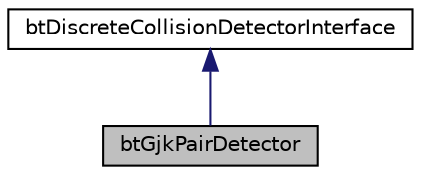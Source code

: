 digraph G
{
  edge [fontname="Helvetica",fontsize="10",labelfontname="Helvetica",labelfontsize="10"];
  node [fontname="Helvetica",fontsize="10",shape=record];
  Node1 [label="btGjkPairDetector",height=0.2,width=0.4,color="black", fillcolor="grey75", style="filled" fontcolor="black"];
  Node2 -> Node1 [dir="back",color="midnightblue",fontsize="10",style="solid",fontname="Helvetica"];
  Node2 [label="btDiscreteCollisionDetectorInterface",height=0.2,width=0.4,color="black", fillcolor="white", style="filled",URL="$structbtDiscreteCollisionDetectorInterface.html",tooltip="This interface is made to be used by an iterative approach to do TimeOfImpact calculations This inter..."];
}
